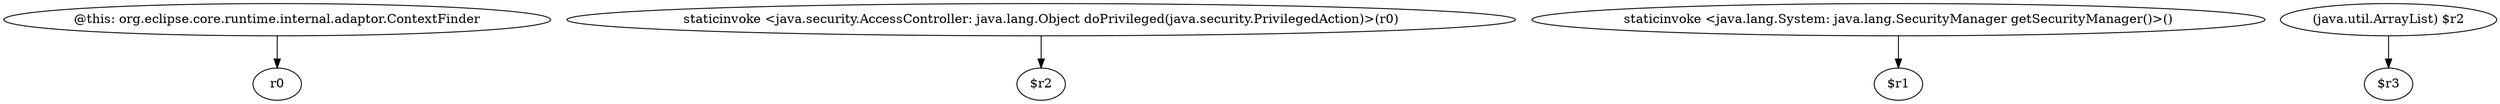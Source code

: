 digraph g {
0[label="@this: org.eclipse.core.runtime.internal.adaptor.ContextFinder"]
1[label="r0"]
0->1[label=""]
2[label="staticinvoke <java.security.AccessController: java.lang.Object doPrivileged(java.security.PrivilegedAction)>(r0)"]
3[label="$r2"]
2->3[label=""]
4[label="staticinvoke <java.lang.System: java.lang.SecurityManager getSecurityManager()>()"]
5[label="$r1"]
4->5[label=""]
6[label="(java.util.ArrayList) $r2"]
7[label="$r3"]
6->7[label=""]
}